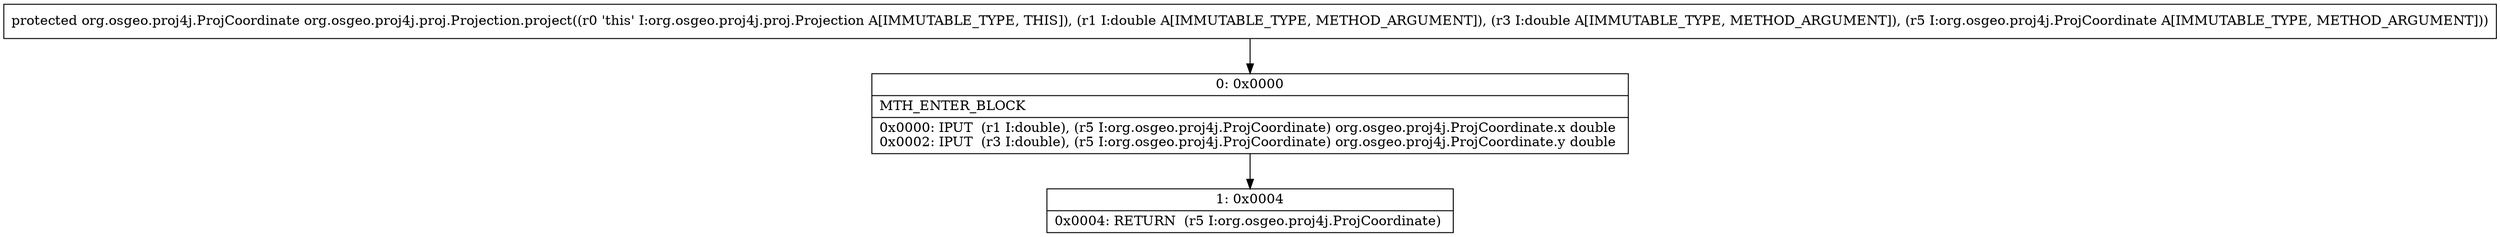 digraph "CFG fororg.osgeo.proj4j.proj.Projection.project(DDLorg\/osgeo\/proj4j\/ProjCoordinate;)Lorg\/osgeo\/proj4j\/ProjCoordinate;" {
Node_0 [shape=record,label="{0\:\ 0x0000|MTH_ENTER_BLOCK\l|0x0000: IPUT  (r1 I:double), (r5 I:org.osgeo.proj4j.ProjCoordinate) org.osgeo.proj4j.ProjCoordinate.x double \l0x0002: IPUT  (r3 I:double), (r5 I:org.osgeo.proj4j.ProjCoordinate) org.osgeo.proj4j.ProjCoordinate.y double \l}"];
Node_1 [shape=record,label="{1\:\ 0x0004|0x0004: RETURN  (r5 I:org.osgeo.proj4j.ProjCoordinate) \l}"];
MethodNode[shape=record,label="{protected org.osgeo.proj4j.ProjCoordinate org.osgeo.proj4j.proj.Projection.project((r0 'this' I:org.osgeo.proj4j.proj.Projection A[IMMUTABLE_TYPE, THIS]), (r1 I:double A[IMMUTABLE_TYPE, METHOD_ARGUMENT]), (r3 I:double A[IMMUTABLE_TYPE, METHOD_ARGUMENT]), (r5 I:org.osgeo.proj4j.ProjCoordinate A[IMMUTABLE_TYPE, METHOD_ARGUMENT])) }"];
MethodNode -> Node_0;
Node_0 -> Node_1;
}

